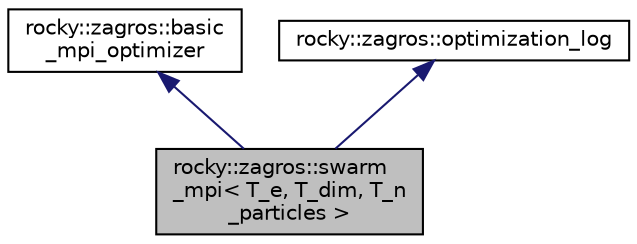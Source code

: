 digraph "rocky::zagros::swarm_mpi&lt; T_e, T_dim, T_n_particles &gt;"
{
 // LATEX_PDF_SIZE
  edge [fontname="Helvetica",fontsize="10",labelfontname="Helvetica",labelfontsize="10"];
  node [fontname="Helvetica",fontsize="10",shape=record];
  Node1 [label="rocky::zagros::swarm\l_mpi\< T_e, T_dim, T_n\l_particles \>",height=0.2,width=0.4,color="black", fillcolor="grey75", style="filled", fontcolor="black",tooltip="base class for swarm optimizers Implementing required MPI communication routines"];
  Node2 -> Node1 [dir="back",color="midnightblue",fontsize="10",style="solid"];
  Node2 [label="rocky::zagros::basic\l_mpi_optimizer",height=0.2,width=0.4,color="black", fillcolor="white", style="filled",URL="$classrocky_1_1zagros_1_1basic__mpi__optimizer.html",tooltip="basic class for all mpi optimizers"];
  Node3 -> Node1 [dir="back",color="midnightblue",fontsize="10",style="solid"];
  Node3 [label="rocky::zagros::optimization_log",height=0.2,width=0.4,color="black", fillcolor="white", style="filled",URL="$classrocky_1_1zagros_1_1optimization__log.html",tooltip="logging interface"];
}
